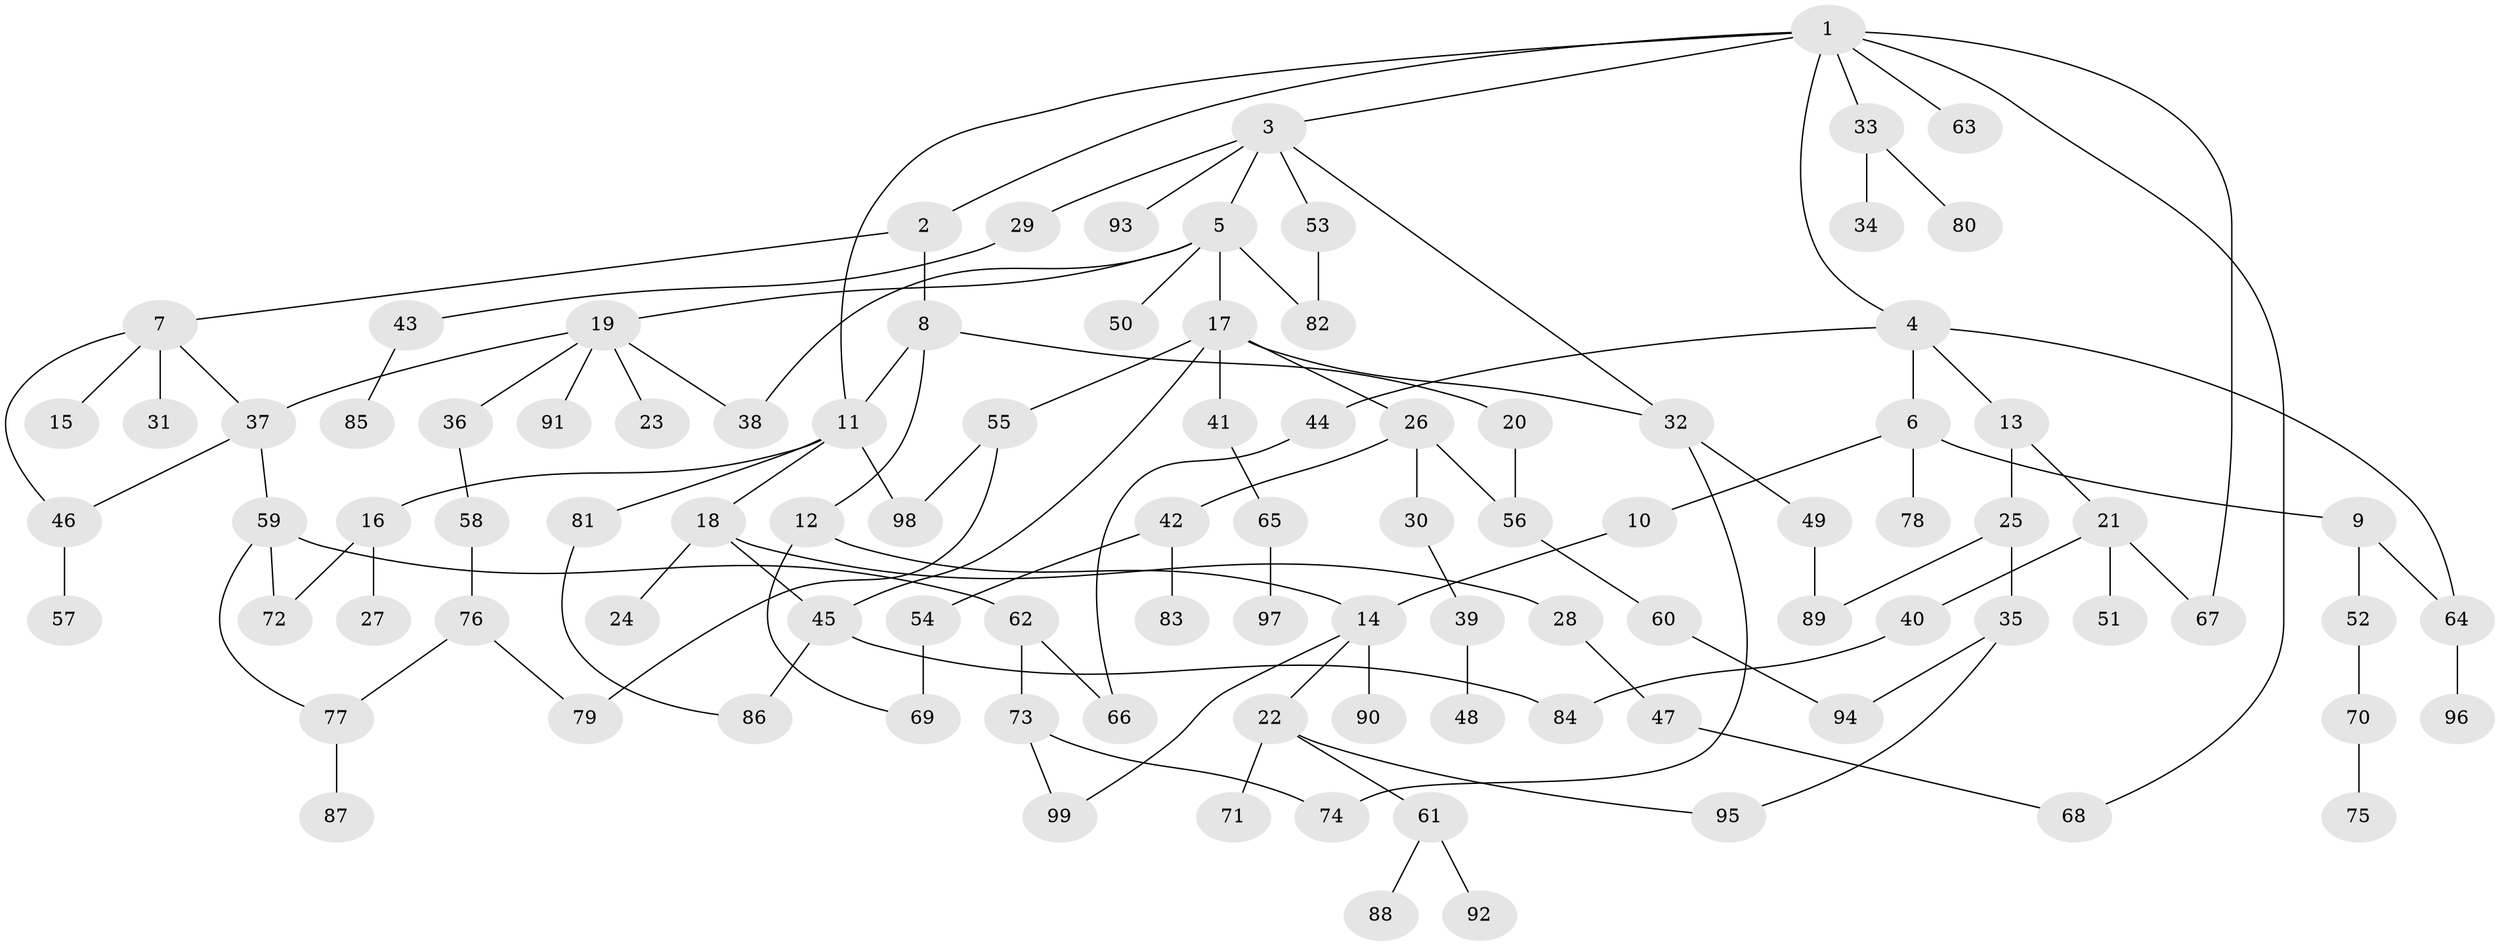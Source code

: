 // coarse degree distribution, {16: 0.034482758620689655, 9: 0.034482758620689655, 7: 0.034482758620689655, 4: 0.06896551724137931, 3: 0.13793103448275862, 1: 0.4827586206896552, 6: 0.034482758620689655, 2: 0.1724137931034483}
// Generated by graph-tools (version 1.1) at 2025/17/03/04/25 18:17:00]
// undirected, 99 vertices, 123 edges
graph export_dot {
graph [start="1"]
  node [color=gray90,style=filled];
  1;
  2;
  3;
  4;
  5;
  6;
  7;
  8;
  9;
  10;
  11;
  12;
  13;
  14;
  15;
  16;
  17;
  18;
  19;
  20;
  21;
  22;
  23;
  24;
  25;
  26;
  27;
  28;
  29;
  30;
  31;
  32;
  33;
  34;
  35;
  36;
  37;
  38;
  39;
  40;
  41;
  42;
  43;
  44;
  45;
  46;
  47;
  48;
  49;
  50;
  51;
  52;
  53;
  54;
  55;
  56;
  57;
  58;
  59;
  60;
  61;
  62;
  63;
  64;
  65;
  66;
  67;
  68;
  69;
  70;
  71;
  72;
  73;
  74;
  75;
  76;
  77;
  78;
  79;
  80;
  81;
  82;
  83;
  84;
  85;
  86;
  87;
  88;
  89;
  90;
  91;
  92;
  93;
  94;
  95;
  96;
  97;
  98;
  99;
  1 -- 2;
  1 -- 3;
  1 -- 4;
  1 -- 33;
  1 -- 63;
  1 -- 68;
  1 -- 11;
  1 -- 67;
  2 -- 7;
  2 -- 8;
  3 -- 5;
  3 -- 29;
  3 -- 53;
  3 -- 93;
  3 -- 32;
  4 -- 6;
  4 -- 13;
  4 -- 44;
  4 -- 64;
  5 -- 17;
  5 -- 19;
  5 -- 38;
  5 -- 50;
  5 -- 82;
  6 -- 9;
  6 -- 10;
  6 -- 78;
  7 -- 15;
  7 -- 31;
  7 -- 37;
  7 -- 46;
  8 -- 11;
  8 -- 12;
  8 -- 20;
  9 -- 52;
  9 -- 64;
  10 -- 14;
  11 -- 16;
  11 -- 18;
  11 -- 81;
  11 -- 98;
  12 -- 14;
  12 -- 69;
  13 -- 21;
  13 -- 25;
  14 -- 22;
  14 -- 90;
  14 -- 99;
  16 -- 27;
  16 -- 72;
  17 -- 26;
  17 -- 32;
  17 -- 41;
  17 -- 55;
  17 -- 45;
  18 -- 24;
  18 -- 28;
  18 -- 45;
  19 -- 23;
  19 -- 36;
  19 -- 91;
  19 -- 38;
  19 -- 37;
  20 -- 56;
  21 -- 40;
  21 -- 51;
  21 -- 67;
  22 -- 61;
  22 -- 71;
  22 -- 95;
  25 -- 35;
  25 -- 89;
  26 -- 30;
  26 -- 42;
  26 -- 56;
  28 -- 47;
  29 -- 43;
  30 -- 39;
  32 -- 49;
  32 -- 74;
  33 -- 34;
  33 -- 80;
  35 -- 95;
  35 -- 94;
  36 -- 58;
  37 -- 59;
  37 -- 46;
  39 -- 48;
  40 -- 84;
  41 -- 65;
  42 -- 54;
  42 -- 83;
  43 -- 85;
  44 -- 66;
  45 -- 86;
  45 -- 84;
  46 -- 57;
  47 -- 68;
  49 -- 89;
  52 -- 70;
  53 -- 82;
  54 -- 69;
  55 -- 79;
  55 -- 98;
  56 -- 60;
  58 -- 76;
  59 -- 62;
  59 -- 72;
  59 -- 77;
  60 -- 94;
  61 -- 88;
  61 -- 92;
  62 -- 73;
  62 -- 66;
  64 -- 96;
  65 -- 97;
  70 -- 75;
  73 -- 99;
  73 -- 74;
  76 -- 79;
  76 -- 77;
  77 -- 87;
  81 -- 86;
}
